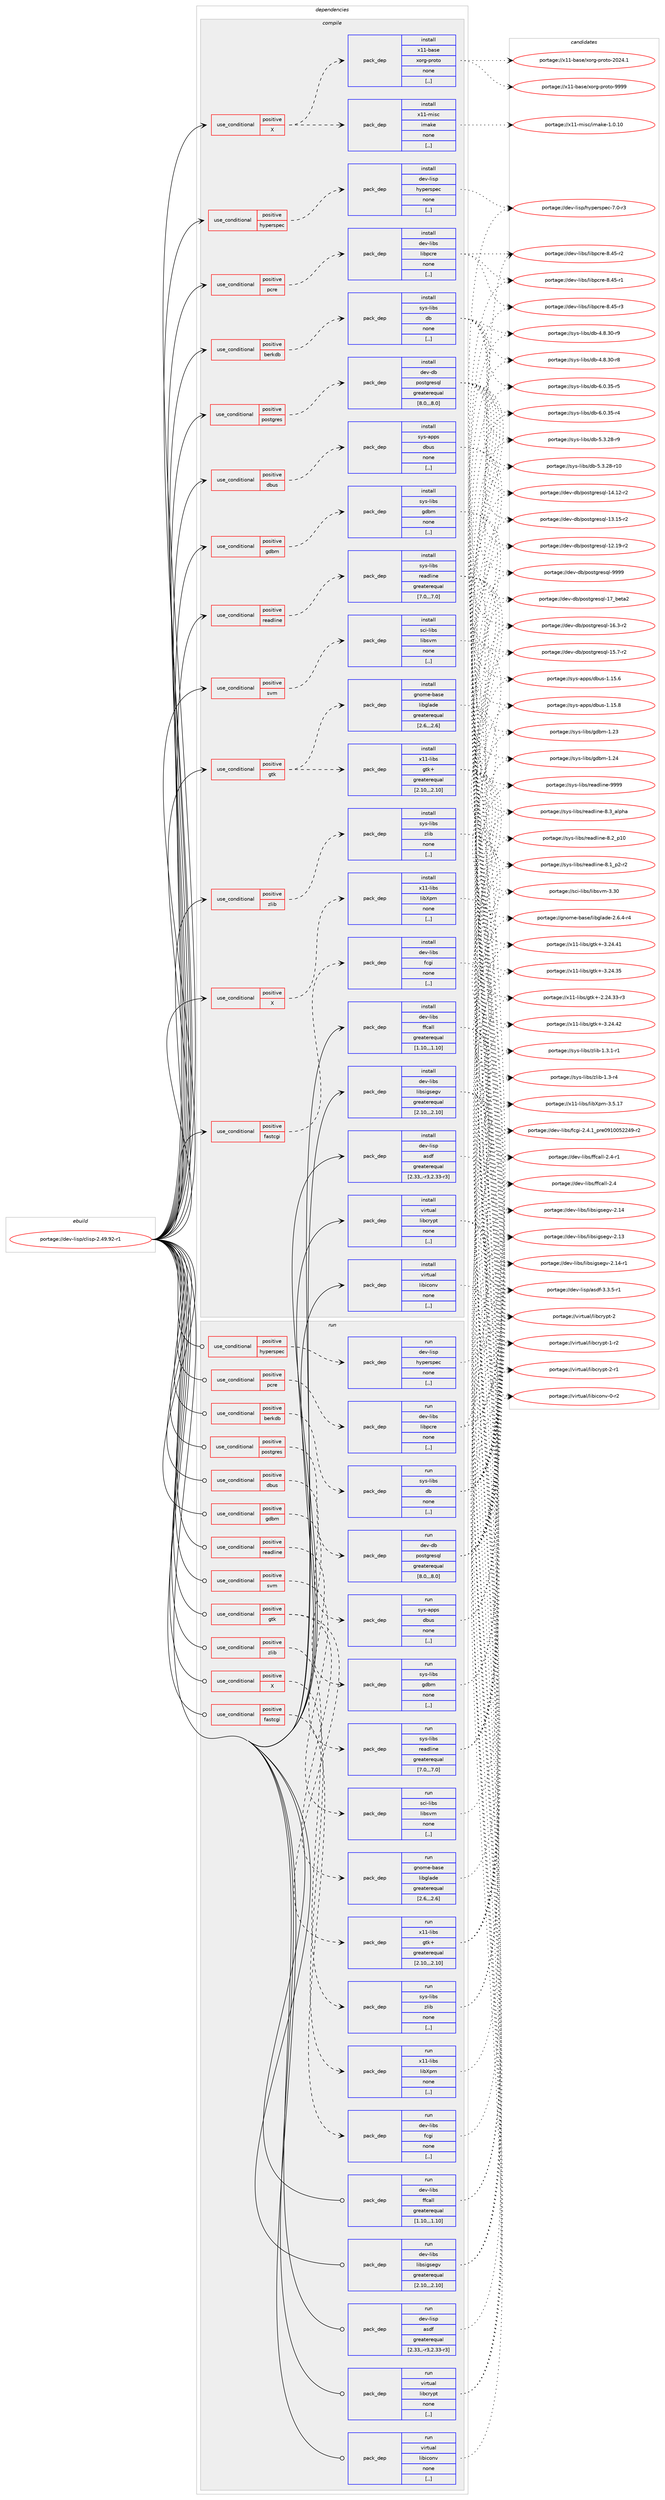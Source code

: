 digraph prolog {

# *************
# Graph options
# *************

newrank=true;
concentrate=true;
compound=true;
graph [rankdir=LR,fontname=Helvetica,fontsize=10,ranksep=1.5];#, ranksep=2.5, nodesep=0.2];
edge  [arrowhead=vee];
node  [fontname=Helvetica,fontsize=10];

# **********
# The ebuild
# **********

subgraph cluster_leftcol {
color=gray;
label=<<i>ebuild</i>>;
id [label="portage://dev-lisp/clisp-2.49.92-r1", color=red, width=4, href="../dev-lisp/clisp-2.49.92-r1.svg"];
}

# ****************
# The dependencies
# ****************

subgraph cluster_midcol {
color=gray;
label=<<i>dependencies</i>>;
subgraph cluster_compile {
fillcolor="#eeeeee";
style=filled;
label=<<i>compile</i>>;
subgraph cond28871 {
dependency116103 [label=<<TABLE BORDER="0" CELLBORDER="1" CELLSPACING="0" CELLPADDING="4"><TR><TD ROWSPAN="3" CELLPADDING="10">use_conditional</TD></TR><TR><TD>positive</TD></TR><TR><TD>X</TD></TR></TABLE>>, shape=none, color=red];
subgraph pack86033 {
dependency116104 [label=<<TABLE BORDER="0" CELLBORDER="1" CELLSPACING="0" CELLPADDING="4" WIDTH="220"><TR><TD ROWSPAN="6" CELLPADDING="30">pack_dep</TD></TR><TR><TD WIDTH="110">install</TD></TR><TR><TD>x11-base</TD></TR><TR><TD>xorg-proto</TD></TR><TR><TD>none</TD></TR><TR><TD>[,,]</TD></TR></TABLE>>, shape=none, color=blue];
}
dependency116103:e -> dependency116104:w [weight=20,style="dashed",arrowhead="vee"];
subgraph pack86034 {
dependency116105 [label=<<TABLE BORDER="0" CELLBORDER="1" CELLSPACING="0" CELLPADDING="4" WIDTH="220"><TR><TD ROWSPAN="6" CELLPADDING="30">pack_dep</TD></TR><TR><TD WIDTH="110">install</TD></TR><TR><TD>x11-misc</TD></TR><TR><TD>imake</TD></TR><TR><TD>none</TD></TR><TR><TD>[,,]</TD></TR></TABLE>>, shape=none, color=blue];
}
dependency116103:e -> dependency116105:w [weight=20,style="dashed",arrowhead="vee"];
}
id:e -> dependency116103:w [weight=20,style="solid",arrowhead="vee"];
subgraph cond28872 {
dependency116106 [label=<<TABLE BORDER="0" CELLBORDER="1" CELLSPACING="0" CELLPADDING="4"><TR><TD ROWSPAN="3" CELLPADDING="10">use_conditional</TD></TR><TR><TD>positive</TD></TR><TR><TD>X</TD></TR></TABLE>>, shape=none, color=red];
subgraph pack86035 {
dependency116107 [label=<<TABLE BORDER="0" CELLBORDER="1" CELLSPACING="0" CELLPADDING="4" WIDTH="220"><TR><TD ROWSPAN="6" CELLPADDING="30">pack_dep</TD></TR><TR><TD WIDTH="110">install</TD></TR><TR><TD>x11-libs</TD></TR><TR><TD>libXpm</TD></TR><TR><TD>none</TD></TR><TR><TD>[,,]</TD></TR></TABLE>>, shape=none, color=blue];
}
dependency116106:e -> dependency116107:w [weight=20,style="dashed",arrowhead="vee"];
}
id:e -> dependency116106:w [weight=20,style="solid",arrowhead="vee"];
subgraph cond28873 {
dependency116108 [label=<<TABLE BORDER="0" CELLBORDER="1" CELLSPACING="0" CELLPADDING="4"><TR><TD ROWSPAN="3" CELLPADDING="10">use_conditional</TD></TR><TR><TD>positive</TD></TR><TR><TD>berkdb</TD></TR></TABLE>>, shape=none, color=red];
subgraph pack86036 {
dependency116109 [label=<<TABLE BORDER="0" CELLBORDER="1" CELLSPACING="0" CELLPADDING="4" WIDTH="220"><TR><TD ROWSPAN="6" CELLPADDING="30">pack_dep</TD></TR><TR><TD WIDTH="110">install</TD></TR><TR><TD>sys-libs</TD></TR><TR><TD>db</TD></TR><TR><TD>none</TD></TR><TR><TD>[,,]</TD></TR></TABLE>>, shape=none, color=blue];
}
dependency116108:e -> dependency116109:w [weight=20,style="dashed",arrowhead="vee"];
}
id:e -> dependency116108:w [weight=20,style="solid",arrowhead="vee"];
subgraph cond28874 {
dependency116110 [label=<<TABLE BORDER="0" CELLBORDER="1" CELLSPACING="0" CELLPADDING="4"><TR><TD ROWSPAN="3" CELLPADDING="10">use_conditional</TD></TR><TR><TD>positive</TD></TR><TR><TD>dbus</TD></TR></TABLE>>, shape=none, color=red];
subgraph pack86037 {
dependency116111 [label=<<TABLE BORDER="0" CELLBORDER="1" CELLSPACING="0" CELLPADDING="4" WIDTH="220"><TR><TD ROWSPAN="6" CELLPADDING="30">pack_dep</TD></TR><TR><TD WIDTH="110">install</TD></TR><TR><TD>sys-apps</TD></TR><TR><TD>dbus</TD></TR><TR><TD>none</TD></TR><TR><TD>[,,]</TD></TR></TABLE>>, shape=none, color=blue];
}
dependency116110:e -> dependency116111:w [weight=20,style="dashed",arrowhead="vee"];
}
id:e -> dependency116110:w [weight=20,style="solid",arrowhead="vee"];
subgraph cond28875 {
dependency116112 [label=<<TABLE BORDER="0" CELLBORDER="1" CELLSPACING="0" CELLPADDING="4"><TR><TD ROWSPAN="3" CELLPADDING="10">use_conditional</TD></TR><TR><TD>positive</TD></TR><TR><TD>fastcgi</TD></TR></TABLE>>, shape=none, color=red];
subgraph pack86038 {
dependency116113 [label=<<TABLE BORDER="0" CELLBORDER="1" CELLSPACING="0" CELLPADDING="4" WIDTH="220"><TR><TD ROWSPAN="6" CELLPADDING="30">pack_dep</TD></TR><TR><TD WIDTH="110">install</TD></TR><TR><TD>dev-libs</TD></TR><TR><TD>fcgi</TD></TR><TR><TD>none</TD></TR><TR><TD>[,,]</TD></TR></TABLE>>, shape=none, color=blue];
}
dependency116112:e -> dependency116113:w [weight=20,style="dashed",arrowhead="vee"];
}
id:e -> dependency116112:w [weight=20,style="solid",arrowhead="vee"];
subgraph cond28876 {
dependency116114 [label=<<TABLE BORDER="0" CELLBORDER="1" CELLSPACING="0" CELLPADDING="4"><TR><TD ROWSPAN="3" CELLPADDING="10">use_conditional</TD></TR><TR><TD>positive</TD></TR><TR><TD>gdbm</TD></TR></TABLE>>, shape=none, color=red];
subgraph pack86039 {
dependency116115 [label=<<TABLE BORDER="0" CELLBORDER="1" CELLSPACING="0" CELLPADDING="4" WIDTH="220"><TR><TD ROWSPAN="6" CELLPADDING="30">pack_dep</TD></TR><TR><TD WIDTH="110">install</TD></TR><TR><TD>sys-libs</TD></TR><TR><TD>gdbm</TD></TR><TR><TD>none</TD></TR><TR><TD>[,,]</TD></TR></TABLE>>, shape=none, color=blue];
}
dependency116114:e -> dependency116115:w [weight=20,style="dashed",arrowhead="vee"];
}
id:e -> dependency116114:w [weight=20,style="solid",arrowhead="vee"];
subgraph cond28877 {
dependency116116 [label=<<TABLE BORDER="0" CELLBORDER="1" CELLSPACING="0" CELLPADDING="4"><TR><TD ROWSPAN="3" CELLPADDING="10">use_conditional</TD></TR><TR><TD>positive</TD></TR><TR><TD>gtk</TD></TR></TABLE>>, shape=none, color=red];
subgraph pack86040 {
dependency116117 [label=<<TABLE BORDER="0" CELLBORDER="1" CELLSPACING="0" CELLPADDING="4" WIDTH="220"><TR><TD ROWSPAN="6" CELLPADDING="30">pack_dep</TD></TR><TR><TD WIDTH="110">install</TD></TR><TR><TD>x11-libs</TD></TR><TR><TD>gtk+</TD></TR><TR><TD>greaterequal</TD></TR><TR><TD>[2.10,,,2.10]</TD></TR></TABLE>>, shape=none, color=blue];
}
dependency116116:e -> dependency116117:w [weight=20,style="dashed",arrowhead="vee"];
subgraph pack86041 {
dependency116118 [label=<<TABLE BORDER="0" CELLBORDER="1" CELLSPACING="0" CELLPADDING="4" WIDTH="220"><TR><TD ROWSPAN="6" CELLPADDING="30">pack_dep</TD></TR><TR><TD WIDTH="110">install</TD></TR><TR><TD>gnome-base</TD></TR><TR><TD>libglade</TD></TR><TR><TD>greaterequal</TD></TR><TR><TD>[2.6,,,2.6]</TD></TR></TABLE>>, shape=none, color=blue];
}
dependency116116:e -> dependency116118:w [weight=20,style="dashed",arrowhead="vee"];
}
id:e -> dependency116116:w [weight=20,style="solid",arrowhead="vee"];
subgraph cond28878 {
dependency116119 [label=<<TABLE BORDER="0" CELLBORDER="1" CELLSPACING="0" CELLPADDING="4"><TR><TD ROWSPAN="3" CELLPADDING="10">use_conditional</TD></TR><TR><TD>positive</TD></TR><TR><TD>hyperspec</TD></TR></TABLE>>, shape=none, color=red];
subgraph pack86042 {
dependency116120 [label=<<TABLE BORDER="0" CELLBORDER="1" CELLSPACING="0" CELLPADDING="4" WIDTH="220"><TR><TD ROWSPAN="6" CELLPADDING="30">pack_dep</TD></TR><TR><TD WIDTH="110">install</TD></TR><TR><TD>dev-lisp</TD></TR><TR><TD>hyperspec</TD></TR><TR><TD>none</TD></TR><TR><TD>[,,]</TD></TR></TABLE>>, shape=none, color=blue];
}
dependency116119:e -> dependency116120:w [weight=20,style="dashed",arrowhead="vee"];
}
id:e -> dependency116119:w [weight=20,style="solid",arrowhead="vee"];
subgraph cond28879 {
dependency116121 [label=<<TABLE BORDER="0" CELLBORDER="1" CELLSPACING="0" CELLPADDING="4"><TR><TD ROWSPAN="3" CELLPADDING="10">use_conditional</TD></TR><TR><TD>positive</TD></TR><TR><TD>pcre</TD></TR></TABLE>>, shape=none, color=red];
subgraph pack86043 {
dependency116122 [label=<<TABLE BORDER="0" CELLBORDER="1" CELLSPACING="0" CELLPADDING="4" WIDTH="220"><TR><TD ROWSPAN="6" CELLPADDING="30">pack_dep</TD></TR><TR><TD WIDTH="110">install</TD></TR><TR><TD>dev-libs</TD></TR><TR><TD>libpcre</TD></TR><TR><TD>none</TD></TR><TR><TD>[,,]</TD></TR></TABLE>>, shape=none, color=blue];
}
dependency116121:e -> dependency116122:w [weight=20,style="dashed",arrowhead="vee"];
}
id:e -> dependency116121:w [weight=20,style="solid",arrowhead="vee"];
subgraph cond28880 {
dependency116123 [label=<<TABLE BORDER="0" CELLBORDER="1" CELLSPACING="0" CELLPADDING="4"><TR><TD ROWSPAN="3" CELLPADDING="10">use_conditional</TD></TR><TR><TD>positive</TD></TR><TR><TD>postgres</TD></TR></TABLE>>, shape=none, color=red];
subgraph pack86044 {
dependency116124 [label=<<TABLE BORDER="0" CELLBORDER="1" CELLSPACING="0" CELLPADDING="4" WIDTH="220"><TR><TD ROWSPAN="6" CELLPADDING="30">pack_dep</TD></TR><TR><TD WIDTH="110">install</TD></TR><TR><TD>dev-db</TD></TR><TR><TD>postgresql</TD></TR><TR><TD>greaterequal</TD></TR><TR><TD>[8.0,,,8.0]</TD></TR></TABLE>>, shape=none, color=blue];
}
dependency116123:e -> dependency116124:w [weight=20,style="dashed",arrowhead="vee"];
}
id:e -> dependency116123:w [weight=20,style="solid",arrowhead="vee"];
subgraph cond28881 {
dependency116125 [label=<<TABLE BORDER="0" CELLBORDER="1" CELLSPACING="0" CELLPADDING="4"><TR><TD ROWSPAN="3" CELLPADDING="10">use_conditional</TD></TR><TR><TD>positive</TD></TR><TR><TD>readline</TD></TR></TABLE>>, shape=none, color=red];
subgraph pack86045 {
dependency116126 [label=<<TABLE BORDER="0" CELLBORDER="1" CELLSPACING="0" CELLPADDING="4" WIDTH="220"><TR><TD ROWSPAN="6" CELLPADDING="30">pack_dep</TD></TR><TR><TD WIDTH="110">install</TD></TR><TR><TD>sys-libs</TD></TR><TR><TD>readline</TD></TR><TR><TD>greaterequal</TD></TR><TR><TD>[7.0,,,7.0]</TD></TR></TABLE>>, shape=none, color=blue];
}
dependency116125:e -> dependency116126:w [weight=20,style="dashed",arrowhead="vee"];
}
id:e -> dependency116125:w [weight=20,style="solid",arrowhead="vee"];
subgraph cond28882 {
dependency116127 [label=<<TABLE BORDER="0" CELLBORDER="1" CELLSPACING="0" CELLPADDING="4"><TR><TD ROWSPAN="3" CELLPADDING="10">use_conditional</TD></TR><TR><TD>positive</TD></TR><TR><TD>svm</TD></TR></TABLE>>, shape=none, color=red];
subgraph pack86046 {
dependency116128 [label=<<TABLE BORDER="0" CELLBORDER="1" CELLSPACING="0" CELLPADDING="4" WIDTH="220"><TR><TD ROWSPAN="6" CELLPADDING="30">pack_dep</TD></TR><TR><TD WIDTH="110">install</TD></TR><TR><TD>sci-libs</TD></TR><TR><TD>libsvm</TD></TR><TR><TD>none</TD></TR><TR><TD>[,,]</TD></TR></TABLE>>, shape=none, color=blue];
}
dependency116127:e -> dependency116128:w [weight=20,style="dashed",arrowhead="vee"];
}
id:e -> dependency116127:w [weight=20,style="solid",arrowhead="vee"];
subgraph cond28883 {
dependency116129 [label=<<TABLE BORDER="0" CELLBORDER="1" CELLSPACING="0" CELLPADDING="4"><TR><TD ROWSPAN="3" CELLPADDING="10">use_conditional</TD></TR><TR><TD>positive</TD></TR><TR><TD>zlib</TD></TR></TABLE>>, shape=none, color=red];
subgraph pack86047 {
dependency116130 [label=<<TABLE BORDER="0" CELLBORDER="1" CELLSPACING="0" CELLPADDING="4" WIDTH="220"><TR><TD ROWSPAN="6" CELLPADDING="30">pack_dep</TD></TR><TR><TD WIDTH="110">install</TD></TR><TR><TD>sys-libs</TD></TR><TR><TD>zlib</TD></TR><TR><TD>none</TD></TR><TR><TD>[,,]</TD></TR></TABLE>>, shape=none, color=blue];
}
dependency116129:e -> dependency116130:w [weight=20,style="dashed",arrowhead="vee"];
}
id:e -> dependency116129:w [weight=20,style="solid",arrowhead="vee"];
subgraph pack86048 {
dependency116131 [label=<<TABLE BORDER="0" CELLBORDER="1" CELLSPACING="0" CELLPADDING="4" WIDTH="220"><TR><TD ROWSPAN="6" CELLPADDING="30">pack_dep</TD></TR><TR><TD WIDTH="110">install</TD></TR><TR><TD>dev-libs</TD></TR><TR><TD>ffcall</TD></TR><TR><TD>greaterequal</TD></TR><TR><TD>[1.10,,,1.10]</TD></TR></TABLE>>, shape=none, color=blue];
}
id:e -> dependency116131:w [weight=20,style="solid",arrowhead="vee"];
subgraph pack86049 {
dependency116132 [label=<<TABLE BORDER="0" CELLBORDER="1" CELLSPACING="0" CELLPADDING="4" WIDTH="220"><TR><TD ROWSPAN="6" CELLPADDING="30">pack_dep</TD></TR><TR><TD WIDTH="110">install</TD></TR><TR><TD>dev-libs</TD></TR><TR><TD>libsigsegv</TD></TR><TR><TD>greaterequal</TD></TR><TR><TD>[2.10,,,2.10]</TD></TR></TABLE>>, shape=none, color=blue];
}
id:e -> dependency116132:w [weight=20,style="solid",arrowhead="vee"];
subgraph pack86050 {
dependency116133 [label=<<TABLE BORDER="0" CELLBORDER="1" CELLSPACING="0" CELLPADDING="4" WIDTH="220"><TR><TD ROWSPAN="6" CELLPADDING="30">pack_dep</TD></TR><TR><TD WIDTH="110">install</TD></TR><TR><TD>dev-lisp</TD></TR><TR><TD>asdf</TD></TR><TR><TD>greaterequal</TD></TR><TR><TD>[2.33,,-r3,2.33-r3]</TD></TR></TABLE>>, shape=none, color=blue];
}
id:e -> dependency116133:w [weight=20,style="solid",arrowhead="vee"];
subgraph pack86051 {
dependency116134 [label=<<TABLE BORDER="0" CELLBORDER="1" CELLSPACING="0" CELLPADDING="4" WIDTH="220"><TR><TD ROWSPAN="6" CELLPADDING="30">pack_dep</TD></TR><TR><TD WIDTH="110">install</TD></TR><TR><TD>virtual</TD></TR><TR><TD>libcrypt</TD></TR><TR><TD>none</TD></TR><TR><TD>[,,]</TD></TR></TABLE>>, shape=none, color=blue];
}
id:e -> dependency116134:w [weight=20,style="solid",arrowhead="vee"];
subgraph pack86052 {
dependency116135 [label=<<TABLE BORDER="0" CELLBORDER="1" CELLSPACING="0" CELLPADDING="4" WIDTH="220"><TR><TD ROWSPAN="6" CELLPADDING="30">pack_dep</TD></TR><TR><TD WIDTH="110">install</TD></TR><TR><TD>virtual</TD></TR><TR><TD>libiconv</TD></TR><TR><TD>none</TD></TR><TR><TD>[,,]</TD></TR></TABLE>>, shape=none, color=blue];
}
id:e -> dependency116135:w [weight=20,style="solid",arrowhead="vee"];
}
subgraph cluster_compileandrun {
fillcolor="#eeeeee";
style=filled;
label=<<i>compile and run</i>>;
}
subgraph cluster_run {
fillcolor="#eeeeee";
style=filled;
label=<<i>run</i>>;
subgraph cond28884 {
dependency116136 [label=<<TABLE BORDER="0" CELLBORDER="1" CELLSPACING="0" CELLPADDING="4"><TR><TD ROWSPAN="3" CELLPADDING="10">use_conditional</TD></TR><TR><TD>positive</TD></TR><TR><TD>X</TD></TR></TABLE>>, shape=none, color=red];
subgraph pack86053 {
dependency116137 [label=<<TABLE BORDER="0" CELLBORDER="1" CELLSPACING="0" CELLPADDING="4" WIDTH="220"><TR><TD ROWSPAN="6" CELLPADDING="30">pack_dep</TD></TR><TR><TD WIDTH="110">run</TD></TR><TR><TD>x11-libs</TD></TR><TR><TD>libXpm</TD></TR><TR><TD>none</TD></TR><TR><TD>[,,]</TD></TR></TABLE>>, shape=none, color=blue];
}
dependency116136:e -> dependency116137:w [weight=20,style="dashed",arrowhead="vee"];
}
id:e -> dependency116136:w [weight=20,style="solid",arrowhead="odot"];
subgraph cond28885 {
dependency116138 [label=<<TABLE BORDER="0" CELLBORDER="1" CELLSPACING="0" CELLPADDING="4"><TR><TD ROWSPAN="3" CELLPADDING="10">use_conditional</TD></TR><TR><TD>positive</TD></TR><TR><TD>berkdb</TD></TR></TABLE>>, shape=none, color=red];
subgraph pack86054 {
dependency116139 [label=<<TABLE BORDER="0" CELLBORDER="1" CELLSPACING="0" CELLPADDING="4" WIDTH="220"><TR><TD ROWSPAN="6" CELLPADDING="30">pack_dep</TD></TR><TR><TD WIDTH="110">run</TD></TR><TR><TD>sys-libs</TD></TR><TR><TD>db</TD></TR><TR><TD>none</TD></TR><TR><TD>[,,]</TD></TR></TABLE>>, shape=none, color=blue];
}
dependency116138:e -> dependency116139:w [weight=20,style="dashed",arrowhead="vee"];
}
id:e -> dependency116138:w [weight=20,style="solid",arrowhead="odot"];
subgraph cond28886 {
dependency116140 [label=<<TABLE BORDER="0" CELLBORDER="1" CELLSPACING="0" CELLPADDING="4"><TR><TD ROWSPAN="3" CELLPADDING="10">use_conditional</TD></TR><TR><TD>positive</TD></TR><TR><TD>dbus</TD></TR></TABLE>>, shape=none, color=red];
subgraph pack86055 {
dependency116141 [label=<<TABLE BORDER="0" CELLBORDER="1" CELLSPACING="0" CELLPADDING="4" WIDTH="220"><TR><TD ROWSPAN="6" CELLPADDING="30">pack_dep</TD></TR><TR><TD WIDTH="110">run</TD></TR><TR><TD>sys-apps</TD></TR><TR><TD>dbus</TD></TR><TR><TD>none</TD></TR><TR><TD>[,,]</TD></TR></TABLE>>, shape=none, color=blue];
}
dependency116140:e -> dependency116141:w [weight=20,style="dashed",arrowhead="vee"];
}
id:e -> dependency116140:w [weight=20,style="solid",arrowhead="odot"];
subgraph cond28887 {
dependency116142 [label=<<TABLE BORDER="0" CELLBORDER="1" CELLSPACING="0" CELLPADDING="4"><TR><TD ROWSPAN="3" CELLPADDING="10">use_conditional</TD></TR><TR><TD>positive</TD></TR><TR><TD>fastcgi</TD></TR></TABLE>>, shape=none, color=red];
subgraph pack86056 {
dependency116143 [label=<<TABLE BORDER="0" CELLBORDER="1" CELLSPACING="0" CELLPADDING="4" WIDTH="220"><TR><TD ROWSPAN="6" CELLPADDING="30">pack_dep</TD></TR><TR><TD WIDTH="110">run</TD></TR><TR><TD>dev-libs</TD></TR><TR><TD>fcgi</TD></TR><TR><TD>none</TD></TR><TR><TD>[,,]</TD></TR></TABLE>>, shape=none, color=blue];
}
dependency116142:e -> dependency116143:w [weight=20,style="dashed",arrowhead="vee"];
}
id:e -> dependency116142:w [weight=20,style="solid",arrowhead="odot"];
subgraph cond28888 {
dependency116144 [label=<<TABLE BORDER="0" CELLBORDER="1" CELLSPACING="0" CELLPADDING="4"><TR><TD ROWSPAN="3" CELLPADDING="10">use_conditional</TD></TR><TR><TD>positive</TD></TR><TR><TD>gdbm</TD></TR></TABLE>>, shape=none, color=red];
subgraph pack86057 {
dependency116145 [label=<<TABLE BORDER="0" CELLBORDER="1" CELLSPACING="0" CELLPADDING="4" WIDTH="220"><TR><TD ROWSPAN="6" CELLPADDING="30">pack_dep</TD></TR><TR><TD WIDTH="110">run</TD></TR><TR><TD>sys-libs</TD></TR><TR><TD>gdbm</TD></TR><TR><TD>none</TD></TR><TR><TD>[,,]</TD></TR></TABLE>>, shape=none, color=blue];
}
dependency116144:e -> dependency116145:w [weight=20,style="dashed",arrowhead="vee"];
}
id:e -> dependency116144:w [weight=20,style="solid",arrowhead="odot"];
subgraph cond28889 {
dependency116146 [label=<<TABLE BORDER="0" CELLBORDER="1" CELLSPACING="0" CELLPADDING="4"><TR><TD ROWSPAN="3" CELLPADDING="10">use_conditional</TD></TR><TR><TD>positive</TD></TR><TR><TD>gtk</TD></TR></TABLE>>, shape=none, color=red];
subgraph pack86058 {
dependency116147 [label=<<TABLE BORDER="0" CELLBORDER="1" CELLSPACING="0" CELLPADDING="4" WIDTH="220"><TR><TD ROWSPAN="6" CELLPADDING="30">pack_dep</TD></TR><TR><TD WIDTH="110">run</TD></TR><TR><TD>x11-libs</TD></TR><TR><TD>gtk+</TD></TR><TR><TD>greaterequal</TD></TR><TR><TD>[2.10,,,2.10]</TD></TR></TABLE>>, shape=none, color=blue];
}
dependency116146:e -> dependency116147:w [weight=20,style="dashed",arrowhead="vee"];
subgraph pack86059 {
dependency116148 [label=<<TABLE BORDER="0" CELLBORDER="1" CELLSPACING="0" CELLPADDING="4" WIDTH="220"><TR><TD ROWSPAN="6" CELLPADDING="30">pack_dep</TD></TR><TR><TD WIDTH="110">run</TD></TR><TR><TD>gnome-base</TD></TR><TR><TD>libglade</TD></TR><TR><TD>greaterequal</TD></TR><TR><TD>[2.6,,,2.6]</TD></TR></TABLE>>, shape=none, color=blue];
}
dependency116146:e -> dependency116148:w [weight=20,style="dashed",arrowhead="vee"];
}
id:e -> dependency116146:w [weight=20,style="solid",arrowhead="odot"];
subgraph cond28890 {
dependency116149 [label=<<TABLE BORDER="0" CELLBORDER="1" CELLSPACING="0" CELLPADDING="4"><TR><TD ROWSPAN="3" CELLPADDING="10">use_conditional</TD></TR><TR><TD>positive</TD></TR><TR><TD>hyperspec</TD></TR></TABLE>>, shape=none, color=red];
subgraph pack86060 {
dependency116150 [label=<<TABLE BORDER="0" CELLBORDER="1" CELLSPACING="0" CELLPADDING="4" WIDTH="220"><TR><TD ROWSPAN="6" CELLPADDING="30">pack_dep</TD></TR><TR><TD WIDTH="110">run</TD></TR><TR><TD>dev-lisp</TD></TR><TR><TD>hyperspec</TD></TR><TR><TD>none</TD></TR><TR><TD>[,,]</TD></TR></TABLE>>, shape=none, color=blue];
}
dependency116149:e -> dependency116150:w [weight=20,style="dashed",arrowhead="vee"];
}
id:e -> dependency116149:w [weight=20,style="solid",arrowhead="odot"];
subgraph cond28891 {
dependency116151 [label=<<TABLE BORDER="0" CELLBORDER="1" CELLSPACING="0" CELLPADDING="4"><TR><TD ROWSPAN="3" CELLPADDING="10">use_conditional</TD></TR><TR><TD>positive</TD></TR><TR><TD>pcre</TD></TR></TABLE>>, shape=none, color=red];
subgraph pack86061 {
dependency116152 [label=<<TABLE BORDER="0" CELLBORDER="1" CELLSPACING="0" CELLPADDING="4" WIDTH="220"><TR><TD ROWSPAN="6" CELLPADDING="30">pack_dep</TD></TR><TR><TD WIDTH="110">run</TD></TR><TR><TD>dev-libs</TD></TR><TR><TD>libpcre</TD></TR><TR><TD>none</TD></TR><TR><TD>[,,]</TD></TR></TABLE>>, shape=none, color=blue];
}
dependency116151:e -> dependency116152:w [weight=20,style="dashed",arrowhead="vee"];
}
id:e -> dependency116151:w [weight=20,style="solid",arrowhead="odot"];
subgraph cond28892 {
dependency116153 [label=<<TABLE BORDER="0" CELLBORDER="1" CELLSPACING="0" CELLPADDING="4"><TR><TD ROWSPAN="3" CELLPADDING="10">use_conditional</TD></TR><TR><TD>positive</TD></TR><TR><TD>postgres</TD></TR></TABLE>>, shape=none, color=red];
subgraph pack86062 {
dependency116154 [label=<<TABLE BORDER="0" CELLBORDER="1" CELLSPACING="0" CELLPADDING="4" WIDTH="220"><TR><TD ROWSPAN="6" CELLPADDING="30">pack_dep</TD></TR><TR><TD WIDTH="110">run</TD></TR><TR><TD>dev-db</TD></TR><TR><TD>postgresql</TD></TR><TR><TD>greaterequal</TD></TR><TR><TD>[8.0,,,8.0]</TD></TR></TABLE>>, shape=none, color=blue];
}
dependency116153:e -> dependency116154:w [weight=20,style="dashed",arrowhead="vee"];
}
id:e -> dependency116153:w [weight=20,style="solid",arrowhead="odot"];
subgraph cond28893 {
dependency116155 [label=<<TABLE BORDER="0" CELLBORDER="1" CELLSPACING="0" CELLPADDING="4"><TR><TD ROWSPAN="3" CELLPADDING="10">use_conditional</TD></TR><TR><TD>positive</TD></TR><TR><TD>readline</TD></TR></TABLE>>, shape=none, color=red];
subgraph pack86063 {
dependency116156 [label=<<TABLE BORDER="0" CELLBORDER="1" CELLSPACING="0" CELLPADDING="4" WIDTH="220"><TR><TD ROWSPAN="6" CELLPADDING="30">pack_dep</TD></TR><TR><TD WIDTH="110">run</TD></TR><TR><TD>sys-libs</TD></TR><TR><TD>readline</TD></TR><TR><TD>greaterequal</TD></TR><TR><TD>[7.0,,,7.0]</TD></TR></TABLE>>, shape=none, color=blue];
}
dependency116155:e -> dependency116156:w [weight=20,style="dashed",arrowhead="vee"];
}
id:e -> dependency116155:w [weight=20,style="solid",arrowhead="odot"];
subgraph cond28894 {
dependency116157 [label=<<TABLE BORDER="0" CELLBORDER="1" CELLSPACING="0" CELLPADDING="4"><TR><TD ROWSPAN="3" CELLPADDING="10">use_conditional</TD></TR><TR><TD>positive</TD></TR><TR><TD>svm</TD></TR></TABLE>>, shape=none, color=red];
subgraph pack86064 {
dependency116158 [label=<<TABLE BORDER="0" CELLBORDER="1" CELLSPACING="0" CELLPADDING="4" WIDTH="220"><TR><TD ROWSPAN="6" CELLPADDING="30">pack_dep</TD></TR><TR><TD WIDTH="110">run</TD></TR><TR><TD>sci-libs</TD></TR><TR><TD>libsvm</TD></TR><TR><TD>none</TD></TR><TR><TD>[,,]</TD></TR></TABLE>>, shape=none, color=blue];
}
dependency116157:e -> dependency116158:w [weight=20,style="dashed",arrowhead="vee"];
}
id:e -> dependency116157:w [weight=20,style="solid",arrowhead="odot"];
subgraph cond28895 {
dependency116159 [label=<<TABLE BORDER="0" CELLBORDER="1" CELLSPACING="0" CELLPADDING="4"><TR><TD ROWSPAN="3" CELLPADDING="10">use_conditional</TD></TR><TR><TD>positive</TD></TR><TR><TD>zlib</TD></TR></TABLE>>, shape=none, color=red];
subgraph pack86065 {
dependency116160 [label=<<TABLE BORDER="0" CELLBORDER="1" CELLSPACING="0" CELLPADDING="4" WIDTH="220"><TR><TD ROWSPAN="6" CELLPADDING="30">pack_dep</TD></TR><TR><TD WIDTH="110">run</TD></TR><TR><TD>sys-libs</TD></TR><TR><TD>zlib</TD></TR><TR><TD>none</TD></TR><TR><TD>[,,]</TD></TR></TABLE>>, shape=none, color=blue];
}
dependency116159:e -> dependency116160:w [weight=20,style="dashed",arrowhead="vee"];
}
id:e -> dependency116159:w [weight=20,style="solid",arrowhead="odot"];
subgraph pack86066 {
dependency116161 [label=<<TABLE BORDER="0" CELLBORDER="1" CELLSPACING="0" CELLPADDING="4" WIDTH="220"><TR><TD ROWSPAN="6" CELLPADDING="30">pack_dep</TD></TR><TR><TD WIDTH="110">run</TD></TR><TR><TD>dev-libs</TD></TR><TR><TD>ffcall</TD></TR><TR><TD>greaterequal</TD></TR><TR><TD>[1.10,,,1.10]</TD></TR></TABLE>>, shape=none, color=blue];
}
id:e -> dependency116161:w [weight=20,style="solid",arrowhead="odot"];
subgraph pack86067 {
dependency116162 [label=<<TABLE BORDER="0" CELLBORDER="1" CELLSPACING="0" CELLPADDING="4" WIDTH="220"><TR><TD ROWSPAN="6" CELLPADDING="30">pack_dep</TD></TR><TR><TD WIDTH="110">run</TD></TR><TR><TD>dev-libs</TD></TR><TR><TD>libsigsegv</TD></TR><TR><TD>greaterequal</TD></TR><TR><TD>[2.10,,,2.10]</TD></TR></TABLE>>, shape=none, color=blue];
}
id:e -> dependency116162:w [weight=20,style="solid",arrowhead="odot"];
subgraph pack86068 {
dependency116163 [label=<<TABLE BORDER="0" CELLBORDER="1" CELLSPACING="0" CELLPADDING="4" WIDTH="220"><TR><TD ROWSPAN="6" CELLPADDING="30">pack_dep</TD></TR><TR><TD WIDTH="110">run</TD></TR><TR><TD>dev-lisp</TD></TR><TR><TD>asdf</TD></TR><TR><TD>greaterequal</TD></TR><TR><TD>[2.33,,-r3,2.33-r3]</TD></TR></TABLE>>, shape=none, color=blue];
}
id:e -> dependency116163:w [weight=20,style="solid",arrowhead="odot"];
subgraph pack86069 {
dependency116164 [label=<<TABLE BORDER="0" CELLBORDER="1" CELLSPACING="0" CELLPADDING="4" WIDTH="220"><TR><TD ROWSPAN="6" CELLPADDING="30">pack_dep</TD></TR><TR><TD WIDTH="110">run</TD></TR><TR><TD>virtual</TD></TR><TR><TD>libcrypt</TD></TR><TR><TD>none</TD></TR><TR><TD>[,,]</TD></TR></TABLE>>, shape=none, color=blue];
}
id:e -> dependency116164:w [weight=20,style="solid",arrowhead="odot"];
subgraph pack86070 {
dependency116165 [label=<<TABLE BORDER="0" CELLBORDER="1" CELLSPACING="0" CELLPADDING="4" WIDTH="220"><TR><TD ROWSPAN="6" CELLPADDING="30">pack_dep</TD></TR><TR><TD WIDTH="110">run</TD></TR><TR><TD>virtual</TD></TR><TR><TD>libiconv</TD></TR><TR><TD>none</TD></TR><TR><TD>[,,]</TD></TR></TABLE>>, shape=none, color=blue];
}
id:e -> dependency116165:w [weight=20,style="solid",arrowhead="odot"];
}
}

# **************
# The candidates
# **************

subgraph cluster_choices {
rank=same;
color=gray;
label=<<i>candidates</i>>;

subgraph choice86033 {
color=black;
nodesep=1;
choice120494945989711510147120111114103451121141111161114557575757 [label="portage://x11-base/xorg-proto-9999", color=red, width=4,href="../x11-base/xorg-proto-9999.svg"];
choice1204949459897115101471201111141034511211411111611145504850524649 [label="portage://x11-base/xorg-proto-2024.1", color=red, width=4,href="../x11-base/xorg-proto-2024.1.svg"];
dependency116104:e -> choice120494945989711510147120111114103451121141111161114557575757:w [style=dotted,weight="100"];
dependency116104:e -> choice1204949459897115101471201111141034511211411111611145504850524649:w [style=dotted,weight="100"];
}
subgraph choice86034 {
color=black;
nodesep=1;
choice12049494510910511599471051099710710145494648464948 [label="portage://x11-misc/imake-1.0.10", color=red, width=4,href="../x11-misc/imake-1.0.10.svg"];
dependency116105:e -> choice12049494510910511599471051099710710145494648464948:w [style=dotted,weight="100"];
}
subgraph choice86035 {
color=black;
nodesep=1;
choice1204949451081059811547108105988811210945514653464955 [label="portage://x11-libs/libXpm-3.5.17", color=red, width=4,href="../x11-libs/libXpm-3.5.17.svg"];
dependency116107:e -> choice1204949451081059811547108105988811210945514653464955:w [style=dotted,weight="100"];
}
subgraph choice86036 {
color=black;
nodesep=1;
choice11512111545108105981154710098455446484651534511453 [label="portage://sys-libs/db-6.0.35-r5", color=red, width=4,href="../sys-libs/db-6.0.35-r5.svg"];
choice11512111545108105981154710098455446484651534511452 [label="portage://sys-libs/db-6.0.35-r4", color=red, width=4,href="../sys-libs/db-6.0.35-r4.svg"];
choice11512111545108105981154710098455346514650564511457 [label="portage://sys-libs/db-5.3.28-r9", color=red, width=4,href="../sys-libs/db-5.3.28-r9.svg"];
choice1151211154510810598115471009845534651465056451144948 [label="portage://sys-libs/db-5.3.28-r10", color=red, width=4,href="../sys-libs/db-5.3.28-r10.svg"];
choice11512111545108105981154710098455246564651484511457 [label="portage://sys-libs/db-4.8.30-r9", color=red, width=4,href="../sys-libs/db-4.8.30-r9.svg"];
choice11512111545108105981154710098455246564651484511456 [label="portage://sys-libs/db-4.8.30-r8", color=red, width=4,href="../sys-libs/db-4.8.30-r8.svg"];
dependency116109:e -> choice11512111545108105981154710098455446484651534511453:w [style=dotted,weight="100"];
dependency116109:e -> choice11512111545108105981154710098455446484651534511452:w [style=dotted,weight="100"];
dependency116109:e -> choice11512111545108105981154710098455346514650564511457:w [style=dotted,weight="100"];
dependency116109:e -> choice1151211154510810598115471009845534651465056451144948:w [style=dotted,weight="100"];
dependency116109:e -> choice11512111545108105981154710098455246564651484511457:w [style=dotted,weight="100"];
dependency116109:e -> choice11512111545108105981154710098455246564651484511456:w [style=dotted,weight="100"];
}
subgraph choice86037 {
color=black;
nodesep=1;
choice1151211154597112112115471009811711545494649534656 [label="portage://sys-apps/dbus-1.15.8", color=red, width=4,href="../sys-apps/dbus-1.15.8.svg"];
choice1151211154597112112115471009811711545494649534654 [label="portage://sys-apps/dbus-1.15.6", color=red, width=4,href="../sys-apps/dbus-1.15.6.svg"];
dependency116111:e -> choice1151211154597112112115471009811711545494649534656:w [style=dotted,weight="100"];
dependency116111:e -> choice1151211154597112112115471009811711545494649534654:w [style=dotted,weight="100"];
}
subgraph choice86038 {
color=black;
nodesep=1;
choice1001011184510810598115471029910310545504652464995112114101485749484853505052574511450 [label="portage://dev-libs/fcgi-2.4.1_pre0910052249-r2", color=red, width=4,href="../dev-libs/fcgi-2.4.1_pre0910052249-r2.svg"];
dependency116113:e -> choice1001011184510810598115471029910310545504652464995112114101485749484853505052574511450:w [style=dotted,weight="100"];
}
subgraph choice86039 {
color=black;
nodesep=1;
choice115121115451081059811547103100981094549465052 [label="portage://sys-libs/gdbm-1.24", color=red, width=4,href="../sys-libs/gdbm-1.24.svg"];
choice115121115451081059811547103100981094549465051 [label="portage://sys-libs/gdbm-1.23", color=red, width=4,href="../sys-libs/gdbm-1.23.svg"];
dependency116115:e -> choice115121115451081059811547103100981094549465052:w [style=dotted,weight="100"];
dependency116115:e -> choice115121115451081059811547103100981094549465051:w [style=dotted,weight="100"];
}
subgraph choice86040 {
color=black;
nodesep=1;
choice1204949451081059811547103116107434551465052465250 [label="portage://x11-libs/gtk+-3.24.42", color=red, width=4,href="../x11-libs/gtk+-3.24.42.svg"];
choice1204949451081059811547103116107434551465052465249 [label="portage://x11-libs/gtk+-3.24.41", color=red, width=4,href="../x11-libs/gtk+-3.24.41.svg"];
choice1204949451081059811547103116107434551465052465153 [label="portage://x11-libs/gtk+-3.24.35", color=red, width=4,href="../x11-libs/gtk+-3.24.35.svg"];
choice12049494510810598115471031161074345504650524651514511451 [label="portage://x11-libs/gtk+-2.24.33-r3", color=red, width=4,href="../x11-libs/gtk+-2.24.33-r3.svg"];
dependency116117:e -> choice1204949451081059811547103116107434551465052465250:w [style=dotted,weight="100"];
dependency116117:e -> choice1204949451081059811547103116107434551465052465249:w [style=dotted,weight="100"];
dependency116117:e -> choice1204949451081059811547103116107434551465052465153:w [style=dotted,weight="100"];
dependency116117:e -> choice12049494510810598115471031161074345504650524651514511451:w [style=dotted,weight="100"];
}
subgraph choice86041 {
color=black;
nodesep=1;
choice1031101111091014598971151014710810598103108971001014550465446524511452 [label="portage://gnome-base/libglade-2.6.4-r4", color=red, width=4,href="../gnome-base/libglade-2.6.4-r4.svg"];
dependency116118:e -> choice1031101111091014598971151014710810598103108971001014550465446524511452:w [style=dotted,weight="100"];
}
subgraph choice86042 {
color=black;
nodesep=1;
choice100101118451081051151124710412111210111411511210199455546484511451 [label="portage://dev-lisp/hyperspec-7.0-r3", color=red, width=4,href="../dev-lisp/hyperspec-7.0-r3.svg"];
dependency116120:e -> choice100101118451081051151124710412111210111411511210199455546484511451:w [style=dotted,weight="100"];
}
subgraph choice86043 {
color=black;
nodesep=1;
choice100101118451081059811547108105981129911410145564652534511451 [label="portage://dev-libs/libpcre-8.45-r3", color=red, width=4,href="../dev-libs/libpcre-8.45-r3.svg"];
choice100101118451081059811547108105981129911410145564652534511450 [label="portage://dev-libs/libpcre-8.45-r2", color=red, width=4,href="../dev-libs/libpcre-8.45-r2.svg"];
choice100101118451081059811547108105981129911410145564652534511449 [label="portage://dev-libs/libpcre-8.45-r1", color=red, width=4,href="../dev-libs/libpcre-8.45-r1.svg"];
dependency116122:e -> choice100101118451081059811547108105981129911410145564652534511451:w [style=dotted,weight="100"];
dependency116122:e -> choice100101118451081059811547108105981129911410145564652534511450:w [style=dotted,weight="100"];
dependency116122:e -> choice100101118451081059811547108105981129911410145564652534511449:w [style=dotted,weight="100"];
}
subgraph choice86044 {
color=black;
nodesep=1;
choice1001011184510098471121111151161031141011151131084557575757 [label="portage://dev-db/postgresql-9999", color=red, width=4,href="../dev-db/postgresql-9999.svg"];
choice10010111845100984711211111511610311410111511310845495595981011169750 [label="portage://dev-db/postgresql-17_beta2", color=red, width=4,href="../dev-db/postgresql-17_beta2.svg"];
choice10010111845100984711211111511610311410111511310845495446514511450 [label="portage://dev-db/postgresql-16.3-r2", color=red, width=4,href="../dev-db/postgresql-16.3-r2.svg"];
choice10010111845100984711211111511610311410111511310845495346554511450 [label="portage://dev-db/postgresql-15.7-r2", color=red, width=4,href="../dev-db/postgresql-15.7-r2.svg"];
choice1001011184510098471121111151161031141011151131084549524649504511450 [label="portage://dev-db/postgresql-14.12-r2", color=red, width=4,href="../dev-db/postgresql-14.12-r2.svg"];
choice1001011184510098471121111151161031141011151131084549514649534511450 [label="portage://dev-db/postgresql-13.15-r2", color=red, width=4,href="../dev-db/postgresql-13.15-r2.svg"];
choice1001011184510098471121111151161031141011151131084549504649574511450 [label="portage://dev-db/postgresql-12.19-r2", color=red, width=4,href="../dev-db/postgresql-12.19-r2.svg"];
dependency116124:e -> choice1001011184510098471121111151161031141011151131084557575757:w [style=dotted,weight="100"];
dependency116124:e -> choice10010111845100984711211111511610311410111511310845495595981011169750:w [style=dotted,weight="100"];
dependency116124:e -> choice10010111845100984711211111511610311410111511310845495446514511450:w [style=dotted,weight="100"];
dependency116124:e -> choice10010111845100984711211111511610311410111511310845495346554511450:w [style=dotted,weight="100"];
dependency116124:e -> choice1001011184510098471121111151161031141011151131084549524649504511450:w [style=dotted,weight="100"];
dependency116124:e -> choice1001011184510098471121111151161031141011151131084549514649534511450:w [style=dotted,weight="100"];
dependency116124:e -> choice1001011184510098471121111151161031141011151131084549504649574511450:w [style=dotted,weight="100"];
}
subgraph choice86045 {
color=black;
nodesep=1;
choice115121115451081059811547114101971001081051101014557575757 [label="portage://sys-libs/readline-9999", color=red, width=4,href="../sys-libs/readline-9999.svg"];
choice1151211154510810598115471141019710010810511010145564651959710811210497 [label="portage://sys-libs/readline-8.3_alpha", color=red, width=4,href="../sys-libs/readline-8.3_alpha.svg"];
choice1151211154510810598115471141019710010810511010145564650951124948 [label="portage://sys-libs/readline-8.2_p10", color=red, width=4,href="../sys-libs/readline-8.2_p10.svg"];
choice115121115451081059811547114101971001081051101014556464995112504511450 [label="portage://sys-libs/readline-8.1_p2-r2", color=red, width=4,href="../sys-libs/readline-8.1_p2-r2.svg"];
dependency116126:e -> choice115121115451081059811547114101971001081051101014557575757:w [style=dotted,weight="100"];
dependency116126:e -> choice1151211154510810598115471141019710010810511010145564651959710811210497:w [style=dotted,weight="100"];
dependency116126:e -> choice1151211154510810598115471141019710010810511010145564650951124948:w [style=dotted,weight="100"];
dependency116126:e -> choice115121115451081059811547114101971001081051101014556464995112504511450:w [style=dotted,weight="100"];
}
subgraph choice86046 {
color=black;
nodesep=1;
choice11599105451081059811547108105981151181094551465148 [label="portage://sci-libs/libsvm-3.30", color=red, width=4,href="../sci-libs/libsvm-3.30.svg"];
dependency116128:e -> choice11599105451081059811547108105981151181094551465148:w [style=dotted,weight="100"];
}
subgraph choice86047 {
color=black;
nodesep=1;
choice115121115451081059811547122108105984549465146494511449 [label="portage://sys-libs/zlib-1.3.1-r1", color=red, width=4,href="../sys-libs/zlib-1.3.1-r1.svg"];
choice11512111545108105981154712210810598454946514511452 [label="portage://sys-libs/zlib-1.3-r4", color=red, width=4,href="../sys-libs/zlib-1.3-r4.svg"];
dependency116130:e -> choice115121115451081059811547122108105984549465146494511449:w [style=dotted,weight="100"];
dependency116130:e -> choice11512111545108105981154712210810598454946514511452:w [style=dotted,weight="100"];
}
subgraph choice86048 {
color=black;
nodesep=1;
choice1001011184510810598115471021029997108108455046524511449 [label="portage://dev-libs/ffcall-2.4-r1", color=red, width=4,href="../dev-libs/ffcall-2.4-r1.svg"];
choice100101118451081059811547102102999710810845504652 [label="portage://dev-libs/ffcall-2.4", color=red, width=4,href="../dev-libs/ffcall-2.4.svg"];
dependency116131:e -> choice1001011184510810598115471021029997108108455046524511449:w [style=dotted,weight="100"];
dependency116131:e -> choice100101118451081059811547102102999710810845504652:w [style=dotted,weight="100"];
}
subgraph choice86049 {
color=black;
nodesep=1;
choice1001011184510810598115471081059811510510311510110311845504649524511449 [label="portage://dev-libs/libsigsegv-2.14-r1", color=red, width=4,href="../dev-libs/libsigsegv-2.14-r1.svg"];
choice100101118451081059811547108105981151051031151011031184550464952 [label="portage://dev-libs/libsigsegv-2.14", color=red, width=4,href="../dev-libs/libsigsegv-2.14.svg"];
choice100101118451081059811547108105981151051031151011031184550464951 [label="portage://dev-libs/libsigsegv-2.13", color=red, width=4,href="../dev-libs/libsigsegv-2.13.svg"];
dependency116132:e -> choice1001011184510810598115471081059811510510311510110311845504649524511449:w [style=dotted,weight="100"];
dependency116132:e -> choice100101118451081059811547108105981151051031151011031184550464952:w [style=dotted,weight="100"];
dependency116132:e -> choice100101118451081059811547108105981151051031151011031184550464951:w [style=dotted,weight="100"];
}
subgraph choice86050 {
color=black;
nodesep=1;
choice1001011184510810511511247971151001024551465146534511449 [label="portage://dev-lisp/asdf-3.3.5-r1", color=red, width=4,href="../dev-lisp/asdf-3.3.5-r1.svg"];
dependency116133:e -> choice1001011184510810511511247971151001024551465146534511449:w [style=dotted,weight="100"];
}
subgraph choice86051 {
color=black;
nodesep=1;
choice1181051141161179710847108105989911412111211645504511449 [label="portage://virtual/libcrypt-2-r1", color=red, width=4,href="../virtual/libcrypt-2-r1.svg"];
choice118105114116117971084710810598991141211121164550 [label="portage://virtual/libcrypt-2", color=red, width=4,href="../virtual/libcrypt-2.svg"];
choice1181051141161179710847108105989911412111211645494511450 [label="portage://virtual/libcrypt-1-r2", color=red, width=4,href="../virtual/libcrypt-1-r2.svg"];
dependency116134:e -> choice1181051141161179710847108105989911412111211645504511449:w [style=dotted,weight="100"];
dependency116134:e -> choice118105114116117971084710810598991141211121164550:w [style=dotted,weight="100"];
dependency116134:e -> choice1181051141161179710847108105989911412111211645494511450:w [style=dotted,weight="100"];
}
subgraph choice86052 {
color=black;
nodesep=1;
choice1181051141161179710847108105981059911111011845484511450 [label="portage://virtual/libiconv-0-r2", color=red, width=4,href="../virtual/libiconv-0-r2.svg"];
dependency116135:e -> choice1181051141161179710847108105981059911111011845484511450:w [style=dotted,weight="100"];
}
subgraph choice86053 {
color=black;
nodesep=1;
choice1204949451081059811547108105988811210945514653464955 [label="portage://x11-libs/libXpm-3.5.17", color=red, width=4,href="../x11-libs/libXpm-3.5.17.svg"];
dependency116137:e -> choice1204949451081059811547108105988811210945514653464955:w [style=dotted,weight="100"];
}
subgraph choice86054 {
color=black;
nodesep=1;
choice11512111545108105981154710098455446484651534511453 [label="portage://sys-libs/db-6.0.35-r5", color=red, width=4,href="../sys-libs/db-6.0.35-r5.svg"];
choice11512111545108105981154710098455446484651534511452 [label="portage://sys-libs/db-6.0.35-r4", color=red, width=4,href="../sys-libs/db-6.0.35-r4.svg"];
choice11512111545108105981154710098455346514650564511457 [label="portage://sys-libs/db-5.3.28-r9", color=red, width=4,href="../sys-libs/db-5.3.28-r9.svg"];
choice1151211154510810598115471009845534651465056451144948 [label="portage://sys-libs/db-5.3.28-r10", color=red, width=4,href="../sys-libs/db-5.3.28-r10.svg"];
choice11512111545108105981154710098455246564651484511457 [label="portage://sys-libs/db-4.8.30-r9", color=red, width=4,href="../sys-libs/db-4.8.30-r9.svg"];
choice11512111545108105981154710098455246564651484511456 [label="portage://sys-libs/db-4.8.30-r8", color=red, width=4,href="../sys-libs/db-4.8.30-r8.svg"];
dependency116139:e -> choice11512111545108105981154710098455446484651534511453:w [style=dotted,weight="100"];
dependency116139:e -> choice11512111545108105981154710098455446484651534511452:w [style=dotted,weight="100"];
dependency116139:e -> choice11512111545108105981154710098455346514650564511457:w [style=dotted,weight="100"];
dependency116139:e -> choice1151211154510810598115471009845534651465056451144948:w [style=dotted,weight="100"];
dependency116139:e -> choice11512111545108105981154710098455246564651484511457:w [style=dotted,weight="100"];
dependency116139:e -> choice11512111545108105981154710098455246564651484511456:w [style=dotted,weight="100"];
}
subgraph choice86055 {
color=black;
nodesep=1;
choice1151211154597112112115471009811711545494649534656 [label="portage://sys-apps/dbus-1.15.8", color=red, width=4,href="../sys-apps/dbus-1.15.8.svg"];
choice1151211154597112112115471009811711545494649534654 [label="portage://sys-apps/dbus-1.15.6", color=red, width=4,href="../sys-apps/dbus-1.15.6.svg"];
dependency116141:e -> choice1151211154597112112115471009811711545494649534656:w [style=dotted,weight="100"];
dependency116141:e -> choice1151211154597112112115471009811711545494649534654:w [style=dotted,weight="100"];
}
subgraph choice86056 {
color=black;
nodesep=1;
choice1001011184510810598115471029910310545504652464995112114101485749484853505052574511450 [label="portage://dev-libs/fcgi-2.4.1_pre0910052249-r2", color=red, width=4,href="../dev-libs/fcgi-2.4.1_pre0910052249-r2.svg"];
dependency116143:e -> choice1001011184510810598115471029910310545504652464995112114101485749484853505052574511450:w [style=dotted,weight="100"];
}
subgraph choice86057 {
color=black;
nodesep=1;
choice115121115451081059811547103100981094549465052 [label="portage://sys-libs/gdbm-1.24", color=red, width=4,href="../sys-libs/gdbm-1.24.svg"];
choice115121115451081059811547103100981094549465051 [label="portage://sys-libs/gdbm-1.23", color=red, width=4,href="../sys-libs/gdbm-1.23.svg"];
dependency116145:e -> choice115121115451081059811547103100981094549465052:w [style=dotted,weight="100"];
dependency116145:e -> choice115121115451081059811547103100981094549465051:w [style=dotted,weight="100"];
}
subgraph choice86058 {
color=black;
nodesep=1;
choice1204949451081059811547103116107434551465052465250 [label="portage://x11-libs/gtk+-3.24.42", color=red, width=4,href="../x11-libs/gtk+-3.24.42.svg"];
choice1204949451081059811547103116107434551465052465249 [label="portage://x11-libs/gtk+-3.24.41", color=red, width=4,href="../x11-libs/gtk+-3.24.41.svg"];
choice1204949451081059811547103116107434551465052465153 [label="portage://x11-libs/gtk+-3.24.35", color=red, width=4,href="../x11-libs/gtk+-3.24.35.svg"];
choice12049494510810598115471031161074345504650524651514511451 [label="portage://x11-libs/gtk+-2.24.33-r3", color=red, width=4,href="../x11-libs/gtk+-2.24.33-r3.svg"];
dependency116147:e -> choice1204949451081059811547103116107434551465052465250:w [style=dotted,weight="100"];
dependency116147:e -> choice1204949451081059811547103116107434551465052465249:w [style=dotted,weight="100"];
dependency116147:e -> choice1204949451081059811547103116107434551465052465153:w [style=dotted,weight="100"];
dependency116147:e -> choice12049494510810598115471031161074345504650524651514511451:w [style=dotted,weight="100"];
}
subgraph choice86059 {
color=black;
nodesep=1;
choice1031101111091014598971151014710810598103108971001014550465446524511452 [label="portage://gnome-base/libglade-2.6.4-r4", color=red, width=4,href="../gnome-base/libglade-2.6.4-r4.svg"];
dependency116148:e -> choice1031101111091014598971151014710810598103108971001014550465446524511452:w [style=dotted,weight="100"];
}
subgraph choice86060 {
color=black;
nodesep=1;
choice100101118451081051151124710412111210111411511210199455546484511451 [label="portage://dev-lisp/hyperspec-7.0-r3", color=red, width=4,href="../dev-lisp/hyperspec-7.0-r3.svg"];
dependency116150:e -> choice100101118451081051151124710412111210111411511210199455546484511451:w [style=dotted,weight="100"];
}
subgraph choice86061 {
color=black;
nodesep=1;
choice100101118451081059811547108105981129911410145564652534511451 [label="portage://dev-libs/libpcre-8.45-r3", color=red, width=4,href="../dev-libs/libpcre-8.45-r3.svg"];
choice100101118451081059811547108105981129911410145564652534511450 [label="portage://dev-libs/libpcre-8.45-r2", color=red, width=4,href="../dev-libs/libpcre-8.45-r2.svg"];
choice100101118451081059811547108105981129911410145564652534511449 [label="portage://dev-libs/libpcre-8.45-r1", color=red, width=4,href="../dev-libs/libpcre-8.45-r1.svg"];
dependency116152:e -> choice100101118451081059811547108105981129911410145564652534511451:w [style=dotted,weight="100"];
dependency116152:e -> choice100101118451081059811547108105981129911410145564652534511450:w [style=dotted,weight="100"];
dependency116152:e -> choice100101118451081059811547108105981129911410145564652534511449:w [style=dotted,weight="100"];
}
subgraph choice86062 {
color=black;
nodesep=1;
choice1001011184510098471121111151161031141011151131084557575757 [label="portage://dev-db/postgresql-9999", color=red, width=4,href="../dev-db/postgresql-9999.svg"];
choice10010111845100984711211111511610311410111511310845495595981011169750 [label="portage://dev-db/postgresql-17_beta2", color=red, width=4,href="../dev-db/postgresql-17_beta2.svg"];
choice10010111845100984711211111511610311410111511310845495446514511450 [label="portage://dev-db/postgresql-16.3-r2", color=red, width=4,href="../dev-db/postgresql-16.3-r2.svg"];
choice10010111845100984711211111511610311410111511310845495346554511450 [label="portage://dev-db/postgresql-15.7-r2", color=red, width=4,href="../dev-db/postgresql-15.7-r2.svg"];
choice1001011184510098471121111151161031141011151131084549524649504511450 [label="portage://dev-db/postgresql-14.12-r2", color=red, width=4,href="../dev-db/postgresql-14.12-r2.svg"];
choice1001011184510098471121111151161031141011151131084549514649534511450 [label="portage://dev-db/postgresql-13.15-r2", color=red, width=4,href="../dev-db/postgresql-13.15-r2.svg"];
choice1001011184510098471121111151161031141011151131084549504649574511450 [label="portage://dev-db/postgresql-12.19-r2", color=red, width=4,href="../dev-db/postgresql-12.19-r2.svg"];
dependency116154:e -> choice1001011184510098471121111151161031141011151131084557575757:w [style=dotted,weight="100"];
dependency116154:e -> choice10010111845100984711211111511610311410111511310845495595981011169750:w [style=dotted,weight="100"];
dependency116154:e -> choice10010111845100984711211111511610311410111511310845495446514511450:w [style=dotted,weight="100"];
dependency116154:e -> choice10010111845100984711211111511610311410111511310845495346554511450:w [style=dotted,weight="100"];
dependency116154:e -> choice1001011184510098471121111151161031141011151131084549524649504511450:w [style=dotted,weight="100"];
dependency116154:e -> choice1001011184510098471121111151161031141011151131084549514649534511450:w [style=dotted,weight="100"];
dependency116154:e -> choice1001011184510098471121111151161031141011151131084549504649574511450:w [style=dotted,weight="100"];
}
subgraph choice86063 {
color=black;
nodesep=1;
choice115121115451081059811547114101971001081051101014557575757 [label="portage://sys-libs/readline-9999", color=red, width=4,href="../sys-libs/readline-9999.svg"];
choice1151211154510810598115471141019710010810511010145564651959710811210497 [label="portage://sys-libs/readline-8.3_alpha", color=red, width=4,href="../sys-libs/readline-8.3_alpha.svg"];
choice1151211154510810598115471141019710010810511010145564650951124948 [label="portage://sys-libs/readline-8.2_p10", color=red, width=4,href="../sys-libs/readline-8.2_p10.svg"];
choice115121115451081059811547114101971001081051101014556464995112504511450 [label="portage://sys-libs/readline-8.1_p2-r2", color=red, width=4,href="../sys-libs/readline-8.1_p2-r2.svg"];
dependency116156:e -> choice115121115451081059811547114101971001081051101014557575757:w [style=dotted,weight="100"];
dependency116156:e -> choice1151211154510810598115471141019710010810511010145564651959710811210497:w [style=dotted,weight="100"];
dependency116156:e -> choice1151211154510810598115471141019710010810511010145564650951124948:w [style=dotted,weight="100"];
dependency116156:e -> choice115121115451081059811547114101971001081051101014556464995112504511450:w [style=dotted,weight="100"];
}
subgraph choice86064 {
color=black;
nodesep=1;
choice11599105451081059811547108105981151181094551465148 [label="portage://sci-libs/libsvm-3.30", color=red, width=4,href="../sci-libs/libsvm-3.30.svg"];
dependency116158:e -> choice11599105451081059811547108105981151181094551465148:w [style=dotted,weight="100"];
}
subgraph choice86065 {
color=black;
nodesep=1;
choice115121115451081059811547122108105984549465146494511449 [label="portage://sys-libs/zlib-1.3.1-r1", color=red, width=4,href="../sys-libs/zlib-1.3.1-r1.svg"];
choice11512111545108105981154712210810598454946514511452 [label="portage://sys-libs/zlib-1.3-r4", color=red, width=4,href="../sys-libs/zlib-1.3-r4.svg"];
dependency116160:e -> choice115121115451081059811547122108105984549465146494511449:w [style=dotted,weight="100"];
dependency116160:e -> choice11512111545108105981154712210810598454946514511452:w [style=dotted,weight="100"];
}
subgraph choice86066 {
color=black;
nodesep=1;
choice1001011184510810598115471021029997108108455046524511449 [label="portage://dev-libs/ffcall-2.4-r1", color=red, width=4,href="../dev-libs/ffcall-2.4-r1.svg"];
choice100101118451081059811547102102999710810845504652 [label="portage://dev-libs/ffcall-2.4", color=red, width=4,href="../dev-libs/ffcall-2.4.svg"];
dependency116161:e -> choice1001011184510810598115471021029997108108455046524511449:w [style=dotted,weight="100"];
dependency116161:e -> choice100101118451081059811547102102999710810845504652:w [style=dotted,weight="100"];
}
subgraph choice86067 {
color=black;
nodesep=1;
choice1001011184510810598115471081059811510510311510110311845504649524511449 [label="portage://dev-libs/libsigsegv-2.14-r1", color=red, width=4,href="../dev-libs/libsigsegv-2.14-r1.svg"];
choice100101118451081059811547108105981151051031151011031184550464952 [label="portage://dev-libs/libsigsegv-2.14", color=red, width=4,href="../dev-libs/libsigsegv-2.14.svg"];
choice100101118451081059811547108105981151051031151011031184550464951 [label="portage://dev-libs/libsigsegv-2.13", color=red, width=4,href="../dev-libs/libsigsegv-2.13.svg"];
dependency116162:e -> choice1001011184510810598115471081059811510510311510110311845504649524511449:w [style=dotted,weight="100"];
dependency116162:e -> choice100101118451081059811547108105981151051031151011031184550464952:w [style=dotted,weight="100"];
dependency116162:e -> choice100101118451081059811547108105981151051031151011031184550464951:w [style=dotted,weight="100"];
}
subgraph choice86068 {
color=black;
nodesep=1;
choice1001011184510810511511247971151001024551465146534511449 [label="portage://dev-lisp/asdf-3.3.5-r1", color=red, width=4,href="../dev-lisp/asdf-3.3.5-r1.svg"];
dependency116163:e -> choice1001011184510810511511247971151001024551465146534511449:w [style=dotted,weight="100"];
}
subgraph choice86069 {
color=black;
nodesep=1;
choice1181051141161179710847108105989911412111211645504511449 [label="portage://virtual/libcrypt-2-r1", color=red, width=4,href="../virtual/libcrypt-2-r1.svg"];
choice118105114116117971084710810598991141211121164550 [label="portage://virtual/libcrypt-2", color=red, width=4,href="../virtual/libcrypt-2.svg"];
choice1181051141161179710847108105989911412111211645494511450 [label="portage://virtual/libcrypt-1-r2", color=red, width=4,href="../virtual/libcrypt-1-r2.svg"];
dependency116164:e -> choice1181051141161179710847108105989911412111211645504511449:w [style=dotted,weight="100"];
dependency116164:e -> choice118105114116117971084710810598991141211121164550:w [style=dotted,weight="100"];
dependency116164:e -> choice1181051141161179710847108105989911412111211645494511450:w [style=dotted,weight="100"];
}
subgraph choice86070 {
color=black;
nodesep=1;
choice1181051141161179710847108105981059911111011845484511450 [label="portage://virtual/libiconv-0-r2", color=red, width=4,href="../virtual/libiconv-0-r2.svg"];
dependency116165:e -> choice1181051141161179710847108105981059911111011845484511450:w [style=dotted,weight="100"];
}
}

}
